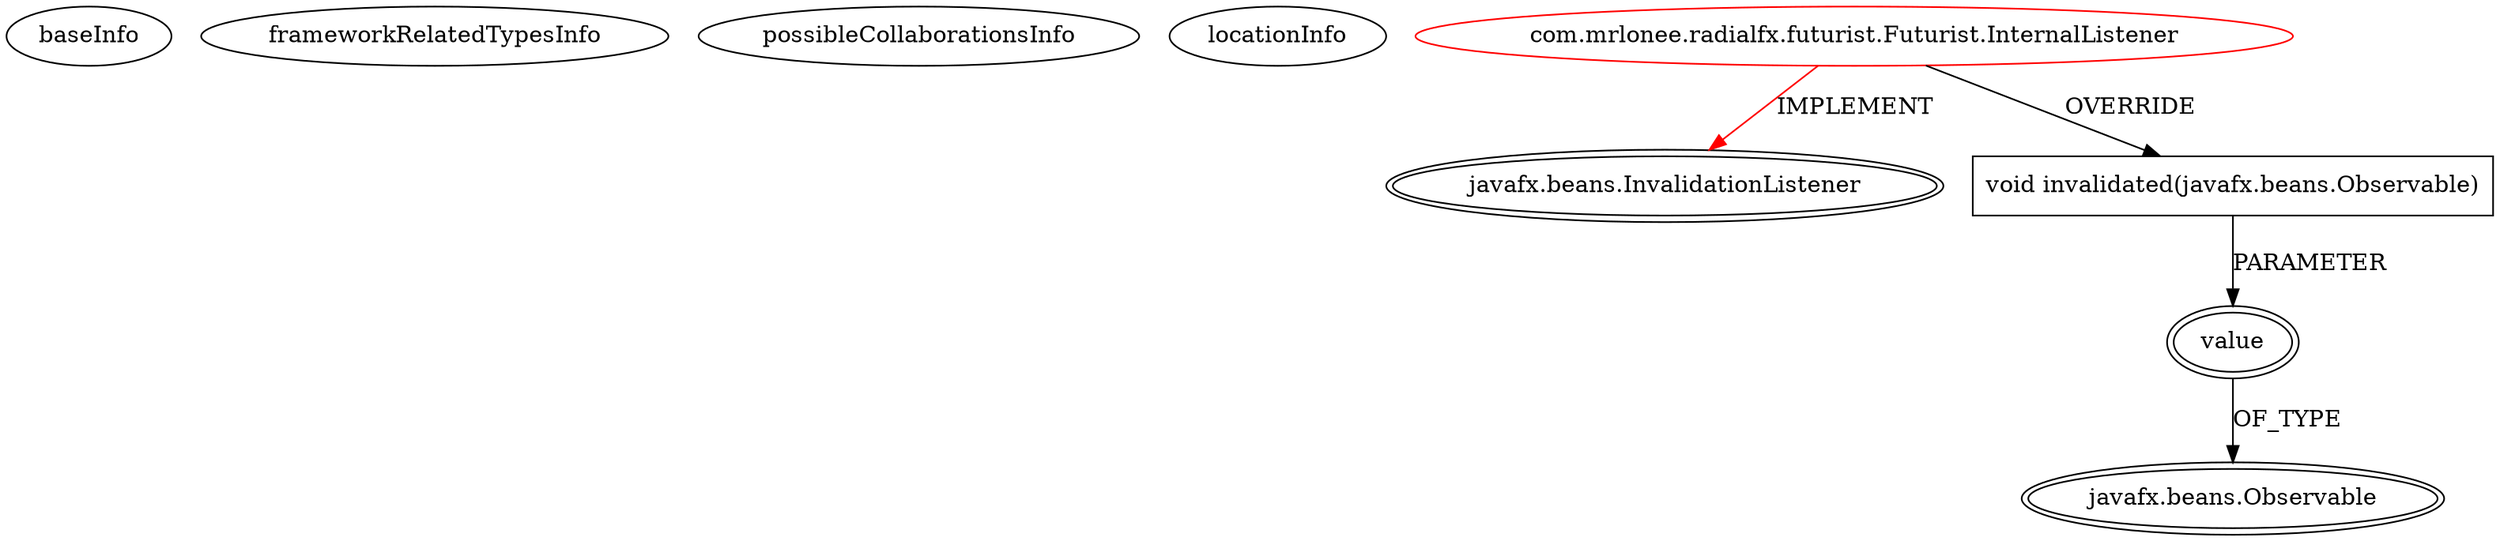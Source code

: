 digraph {
baseInfo[graphId=965,category="extension_graph",isAnonymous=false,possibleRelation=false]
frameworkRelatedTypesInfo[0="javafx.beans.InvalidationListener"]
possibleCollaborationsInfo[]
locationInfo[projectName="MrLoNee-RadialFx",filePath="/MrLoNee-RadialFx/RadialFx-master/src/com/mrlonee/radialfx/futurist/Futurist.java",contextSignature="InternalListener",graphId="965"]
0[label="com.mrlonee.radialfx.futurist.Futurist.InternalListener",vertexType="ROOT_CLIENT_CLASS_DECLARATION",isFrameworkType=false,color=red]
1[label="javafx.beans.InvalidationListener",vertexType="FRAMEWORK_INTERFACE_TYPE",isFrameworkType=true,peripheries=2]
2[label="void invalidated(javafx.beans.Observable)",vertexType="OVERRIDING_METHOD_DECLARATION",isFrameworkType=false,shape=box]
3[label="value",vertexType="PARAMETER_DECLARATION",isFrameworkType=true,peripheries=2]
4[label="javafx.beans.Observable",vertexType="FRAMEWORK_INTERFACE_TYPE",isFrameworkType=true,peripheries=2]
0->1[label="IMPLEMENT",color=red]
0->2[label="OVERRIDE"]
3->4[label="OF_TYPE"]
2->3[label="PARAMETER"]
}
